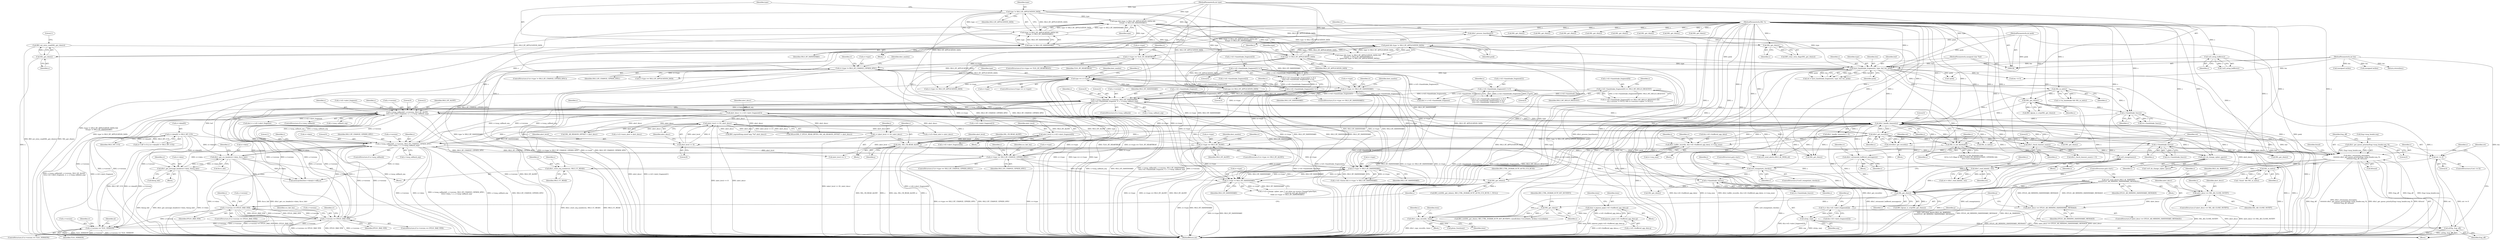 digraph "0_openssl_103b171d8fc282ef435f8de9afbf7782e312961f_3@API" {
"1000714" [label="(Call,BIO_set_retry_read(SSL_get_rbio(s)))"];
"1000715" [label="(Call,SSL_get_rbio(s))"];
"1000712" [label="(Call,SSL_get_rbio(s))"];
"1000699" [label="(Call,dtls1_process_heartbeat(s))"];
"1000355" [label="(Call,dtls1_handle_timeout(s))"];
"1001112" [label="(Call,cb(s, SSL_CB_READ_ALERT, j))"];
"1000374" [label="(Call,dtls1_get_record(s))"];
"1000157" [label="(MethodParameterIn,SSL *s)"];
"1001057" [label="(Call,s->msg_callback(0, s->version, SSL3_RT_ALERT, \n\t\t\t\ts->d1->alert_fragment, 2, s, s->msg_callback_arg))"];
"1001404" [label="(Call,s->version == DTLS1_BAD_VER)"];
"1001358" [label="(Call,s->msg_callback(0, s->version, SSL3_RT_CHANGE_CIPHER_SPEC, \n\t\t\t\trr->data, 1, s, s->msg_callback_arg))"];
"1001313" [label="(Call,s->version == DTLS1_BAD_VER)"];
"1001588" [label="(Call,s->version == TLS1_VERSION)"];
"1000906" [label="(Call,s->msg_callback(0, s->version, SSL3_RT_HANDSHAKE, \n\t\t\t\ts->d1->handshake_fragment, 4, s, s->msg_callback_arg))"];
"1000631" [label="(Call,rr->type == SSL3_RT_HANDSHAKE)"];
"1000463" [label="(Call,type == rr->type)"];
"1000216" [label="(Call,have_handshake_fragment(s, type, buf, len, peek))"];
"1000185" [label="(Call,ssl3_setup_buffers(s))"];
"1000192" [label="(Call,type && (type != SSL3_RT_APPLICATION_DATA) && \n\t\t(type != SSL3_RT_HANDSHAKE))"];
"1000198" [label="(Call,type != SSL3_RT_HANDSHAKE)"];
"1000195" [label="(Call,type != SSL3_RT_APPLICATION_DATA)"];
"1000158" [label="(MethodParameterIn,int type)"];
"1000194" [label="(Call,(type != SSL3_RT_APPLICATION_DATA) && \n\t\t(type != SSL3_RT_HANDSHAKE))"];
"1000203" [label="(Call,type != SSL3_RT_APPLICATION_DATA)"];
"1000159" [label="(MethodParameterIn,unsigned char *buf)"];
"1000160" [label="(MethodParameterIn,int len)"];
"1000201" [label="(Call,peek && (type != SSL3_RT_APPLICATION_DATA))"];
"1000161" [label="(MethodParameterIn,int peek)"];
"1000662" [label="(Call,rr->type == SSL3_RT_ALERT)"];
"1001295" [label="(Call,rr->type == SSL3_RT_CHANGE_CIPHER_SPEC)"];
"1000722" [label="(Call,rr->type != SSL3_RT_CHANGE_CIPHER_SPEC)"];
"1000693" [label="(Call,rr->type == TLS1_RT_HEARTBEAT)"];
"1000401" [label="(Call,rr->type != SSL3_RT_HANDSHAKE)"];
"1000420" [label="(Call,rr->type != SSL3_RT_HANDSHAKE)"];
"1000866" [label="(Call,s->d1->handshake_fragment[1] != 0)"];
"1000885" [label="(Call,s->d1->handshake_fragment[3] != 0)"];
"1000834" [label="(Call,s->d1->handshake_fragment[0] == SSL3_MT_HELLO_REQUEST)"];
"1000876" [label="(Call,s->d1->handshake_fragment[2] != 0)"];
"1001334" [label="(Call,rr->data[0] != SSL3_MT_CCS)"];
"1001306" [label="(Call,dtls1_get_ccs_header(rr->data, &ccs_hdr))"];
"1001437" [label="(Call,dtls1_get_message_header(rr->data, &msg_hdr))"];
"1001105" [label="(Call,j = (alert_level << 8) | alert_descr)"];
"1001107" [label="(Call,(alert_level << 8) | alert_descr)"];
"1001108" [label="(Call,alert_level << 8)"];
"1001027" [label="(Call,alert_level = s->d1->alert_fragment[0])"];
"1001037" [label="(Call,alert_descr = s->d1->alert_fragment[1])"];
"1000426" [label="(Call,dtls1_buffer_record(s, &(s->d1->buffered_app_data), rr->seq_num))"];
"1000235" [label="(Call,SSL_get_rbio(s))"];
"1000231" [label="(Call,SSL_in_init(s))"];
"1000924" [label="(Call,SSL_is_init_finished(s))"];
"1001525" [label="(Call,s->handshake_func(s))"];
"1000961" [label="(Call,s->handshake_func(s))"];
"1000956" [label="(Call,ssl3_renegotiate_check(s))"];
"1000953" [label="(Call,ssl3_renegotiate(s))"];
"1000344" [label="(Call,dtls1_copy_record(s, item))"];
"1000333" [label="(Call,SSL_get_rbio(s))"];
"1000321" [label="(Call,SSL_get_rbio(s))"];
"1001194" [label="(Call,dtls1_retransmit_message(s,\n\t\t\t\t\t\t\t\t\t\t dtls1_get_queue_priority(frag->msg_header.seq, 0),\n\t\t\t\t\t\t\t\t\t\t frag_off, &found))"];
"1001196" [label="(Call,dtls1_get_queue_priority(frag->msg_header.seq, 0))"];
"1001191" [label="(Call,n2l3(p, frag_off))"];
"1001188" [label="(Call,n2s(p, seq))"];
"1001178" [label="(Call,*p = &(s->d1->alert_fragment[2]))"];
"1000259" [label="(Call,s->handshake_func(s))"];
"1000383" [label="(Call,dtls1_read_failed(s, ret))"];
"1000377" [label="(Call,ret <= 0)"];
"1000372" [label="(Call,ret=dtls1_get_record(s))"];
"1001475" [label="(Call,dtls1_retransmit_buffered_messages(s))"];
"1001469" [label="(Call,dtls1_check_timeout_num(s))"];
"1001416" [label="(Call,SSL_get_wbio(s))"];
"1001400" [label="(Call,dtls1_reset_seq_numbers(s, SSL3_CC_READ))"];
"1001397" [label="(Call,ssl3_do_change_cipher_spec(s))"];
"1001210" [label="(Call,SSL_in_init(s))"];
"1001213" [label="(Call,ssl3_send_alert(s,SSL3_AL_WARNING,\n\t\t\t\t\t\tDTLS1_AD_MISSING_HANDSHAKE_MESSAGE))"];
"1001171" [label="(Call,alert_descr == DTLS1_AD_MISSING_HANDSHAKE_MESSAGE)"];
"1001129" [label="(Call,alert_descr == SSL_AD_CLOSE_NOTIFY)"];
"1000306" [label="(Call,item = pqueue_pop(s->d1->buffered_app_data.q))"];
"1000308" [label="(Call,pqueue_pop(s->d1->buffered_app_data.q))"];
"1001469" [label="(Call,dtls1_check_timeout_num(s))"];
"1000694" [label="(Call,rr->type)"];
"1000586" [label="(Call,SSL_get_rbio(s))"];
"1000941" [label="(Block,)"];
"1000630" [label="(ControlStructure,if (rr->type == SSL3_RT_HANDSHAKE))"];
"1000333" [label="(Call,SSL_get_rbio(s))"];
"1000527" [label="(Call,!peek)"];
"1001335" [label="(Call,rr->data[0])"];
"1000911" [label="(Identifier,SSL3_RT_HANDSHAKE)"];
"1001396" [label="(Call,!ssl3_do_change_cipher_spec(s))"];
"1001192" [label="(Identifier,p)"];
"1001129" [label="(Call,alert_descr == SSL_AD_CLOSE_NOTIFY)"];
"1000723" [label="(Call,rr->type)"];
"1000231" [label="(Call,SSL_in_init(s))"];
"1000257" [label="(Call,i=s->handshake_func(s))"];
"1001189" [label="(Identifier,p)"];
"1000635" [label="(Identifier,SSL3_RT_HANDSHAKE)"];
"1000912" [label="(Call,s->d1->handshake_fragment)"];
"1001037" [label="(Call,alert_descr = s->d1->alert_fragment[1])"];
"1001195" [label="(Identifier,s)"];
"1000322" [label="(Identifier,s)"];
"1000925" [label="(Identifier,s)"];
"1001107" [label="(Call,(alert_level << 8) | alert_descr)"];
"1000768" [label="(Identifier,dest_maxlen)"];
"1000515" [label="(Call,memcpy(buf,&(rr->data[rr->off]),n))"];
"1001236" [label="(Call,SSLerr(SSL_F_DTLS1_READ_BYTES, SSL_AD_REASON_OFFSET + alert_descr))"];
"1001306" [label="(Call,dtls1_get_ccs_header(rr->data, &ccs_hdr))"];
"1000398" [label="(Identifier,s)"];
"1001027" [label="(Call,alert_level = s->d1->alert_fragment[0])"];
"1000867" [label="(Call,s->d1->handshake_fragment[1])"];
"1001016" [label="(ControlStructure,goto start;)"];
"1000842" [label="(Identifier,SSL3_MT_HELLO_REQUEST)"];
"1000382" [label="(Identifier,ret)"];
"1001296" [label="(Call,rr->type)"];
"1001328" [label="(Call,(rr->off != 0) || (rr->data[0] != SSL3_MT_CCS))"];
"1000428" [label="(Call,&(s->d1->buffered_app_data))"];
"1001589" [label="(Call,s->version)"];
"1001317" [label="(Identifier,DTLS1_BAD_VER)"];
"1000465" [label="(Call,rr->type)"];
"1001130" [label="(Identifier,alert_descr)"];
"1001229" [label="(Call,s->s3->fatal_alert = alert_descr)"];
"1001300" [label="(Block,)"];
"1000512" [label="(Call,(unsigned int)len)"];
"1000918" [label="(Identifier,s)"];
"1001196" [label="(Call,dtls1_get_queue_priority(frag->msg_header.seq, 0))"];
"1001571" [label="(Call,SSL_get_rbio(s))"];
"1001059" [label="(Call,s->version)"];
"1001588" [label="(Call,s->version == TLS1_VERSION)"];
"1001689" [label="(Call,ssl3_send_alert(s,SSL3_AL_FATAL,al))"];
"1000308" [label="(Call,pqueue_pop(s->d1->buffered_app_data.q))"];
"1000373" [label="(Identifier,ret)"];
"1000560" [label="(Call,SSL_get_rbio(s))"];
"1000344" [label="(Call,dtls1_copy_record(s, item))"];
"1001437" [label="(Call,dtls1_get_message_header(rr->data, &msg_hdr))"];
"1000204" [label="(Identifier,type)"];
"1001188" [label="(Call,n2s(p, seq))"];
"1000377" [label="(Call,ret <= 0)"];
"1001404" [label="(Call,s->version == DTLS1_BAD_VER)"];
"1000884" [label="(Literal,0)"];
"1000199" [label="(Identifier,type)"];
"1000218" [label="(Identifier,type)"];
"1000676" [label="(Call,dest = s->d1->alert_fragment)"];
"1001319" [label="(Identifier,ccs_hdr_len)"];
"1000321" [label="(Call,SSL_get_rbio(s))"];
"1001039" [label="(Call,s->d1->alert_fragment[1])"];
"1001007" [label="(Call,SSL_get_rbio(s))"];
"1001028" [label="(Identifier,alert_level)"];
"1000874" [label="(Literal,0)"];
"1000462" [label="(ControlStructure,if (type == rr->type))"];
"1000356" [label="(Identifier,s)"];
"1001053" [label="(ControlStructure,if (s->msg_callback))"];
"1001364" [label="(Call,rr->data)"];
"1001359" [label="(Literal,0)"];
"1001128" [label="(ControlStructure,if (alert_descr == SSL_AD_CLOSE_NOTIFY))"];
"1000383" [label="(Call,dtls1_read_failed(s, ret))"];
"1000196" [label="(Identifier,type)"];
"1000421" [label="(Call,rr->type)"];
"1001466" [label="(Block,)"];
"1001408" [label="(Identifier,DTLS1_BAD_VER)"];
"1001416" [label="(Call,SSL_get_wbio(s))"];
"1000716" [label="(Identifier,s)"];
"1001058" [label="(Literal,0)"];
"1000334" [label="(Identifier,s)"];
"1000923" [label="(Call,SSL_is_init_finished(s) &&\n\t\t\t!(s->s3->flags & SSL3_FLAGS_NO_RENEGOTIATE_CIPHERS) &&\n\t\t\t!s->s3->renegotiate)"];
"1001312" [label="(ControlStructure,if (s->version == DTLS1_BAD_VER))"];
"1001294" [label="(ControlStructure,if (rr->type == SSL3_RT_CHANGE_CIPHER_SPEC))"];
"1001197" [label="(Call,frag->msg_header.seq)"];
"1001203" [label="(Identifier,frag_off)"];
"1001178" [label="(Call,*p = &(s->d1->alert_fragment[2]))"];
"1000889" [label="(Identifier,s)"];
"1000346" [label="(Identifier,item)"];
"1000645" [label="(Call,dest = s->d1->handshake_fragment)"];
"1001310" [label="(Call,&ccs_hdr)"];
"1001435" [label="(Block,)"];
"1000378" [label="(Identifier,ret)"];
"1001068" [label="(Literal,2)"];
"1001479" [label="(Identifier,rr)"];
"1000931" [label="(Identifier,s)"];
"1001049" [label="(Identifier,s)"];
"1000697" [label="(Identifier,TLS1_RT_HEARTBEAT)"];
"1000664" [label="(Identifier,rr)"];
"1000955" [label="(ControlStructure,if (ssl3_renegotiate_check(s)))"];
"1001415" [label="(Call,BIO_ctrl(SSL_get_wbio(s), BIO_CTRL_DGRAM_SCTP_AUTH_CCS_RCVD, 1, NULL))"];
"1001115" [label="(Identifier,j)"];
"1000663" [label="(Call,rr->type)"];
"1000699" [label="(Call,dtls1_process_heartbeat(s))"];
"1001299" [label="(Identifier,SSL3_RT_CHANGE_CIPHER_SPEC)"];
"1000721" [label="(ControlStructure,if (rr->type != SSL3_RT_CHANGE_CIPHER_SPEC))"];
"1000713" [label="(Identifier,s)"];
"1001137" [label="(Identifier,s)"];
"1001363" [label="(Identifier,SSL3_RT_CHANGE_CIPHER_SPEC)"];
"1001191" [label="(Call,n2l3(p, frag_off))"];
"1000381" [label="(Call,ret = dtls1_read_failed(s, ret))"];
"1000235" [label="(Call,SSL_get_rbio(s))"];
"1000345" [label="(Identifier,s)"];
"1001216" [label="(Identifier,DTLS1_AD_MISSING_HANDSHAKE_MESSAGE)"];
"1001038" [label="(Identifier,alert_descr)"];
"1001525" [label="(Call,s->handshake_func(s))"];
"1000589" [label="(Call,SSL_get_rbio(s))"];
"1001207" [label="(Call,! found  && SSL_in_init(s))"];
"1000226" [label="(Call,!s->in_handshake && SSL_in_init(s))"];
"1000186" [label="(Identifier,s)"];
"1000875" [label="(Call,(s->d1->handshake_fragment[2] != 0) ||\n\t\t\t(s->d1->handshake_fragment[3] != 0))"];
"1000354" [label="(Call,dtls1_handle_timeout(s) > 0)"];
"1000703" [label="(Identifier,rr)"];
"1001108" [label="(Call,alert_level << 8)"];
"1000715" [label="(Call,SSL_get_rbio(s))"];
"1000214" [label="(Call,ret = have_handshake_fragment(s, type, buf, len, peek))"];
"1000385" [label="(Identifier,ret)"];
"1000834" [label="(Call,s->d1->handshake_fragment[0] == SSL3_MT_HELLO_REQUEST)"];
"1000962" [label="(Identifier,s)"];
"1000669" [label="(Identifier,dest_maxlen)"];
"1000494" [label="(Return,return(len);)"];
"1001427" [label="(Identifier,s)"];
"1001139" [label="(Call,SSL_get_rbio(s))"];
"1000885" [label="(Call,s->d1->handshake_fragment[3] != 0)"];
"1001403" [label="(ControlStructure,if (s->version == DTLS1_BAD_VER))"];
"1000320" [label="(Call,BIO_dgram_is_sctp(SSL_get_rbio(s)))"];
"1001114" [label="(Identifier,SSL_CB_READ_ALERT)"];
"1001398" [label="(Identifier,s)"];
"1001697" [label="(MethodReturn,int)"];
"1001304" [label="(Identifier,ccs_hdr_len)"];
"1000638" [label="(Identifier,dest_maxlen)"];
"1001213" [label="(Call,ssl3_send_alert(s,SSL3_AL_WARNING,\n\t\t\t\t\t\tDTLS1_AD_MISSING_HANDSHAKE_MESSAGE))"];
"1000191" [label="(Call,(type && (type != SSL3_RT_APPLICATION_DATA) && \n\t\t(type != SSL3_RT_HANDSHAKE)) ||\n\t    (peek && (type != SSL3_RT_APPLICATION_DATA)))"];
"1001193" [label="(Identifier,frag_off)"];
"1000846" [label="(Identifier,s)"];
"1001313" [label="(Call,s->version == DTLS1_BAD_VER)"];
"1000711" [label="(Call,BIO_clear_retry_flags(SSL_get_rbio(s)))"];
"1000886" [label="(Call,s->d1->handshake_fragment[3])"];
"1000498" [label="(Call,(unsigned int)len)"];
"1000724" [label="(Identifier,rr)"];
"1001112" [label="(Call,cb(s, SSL_CB_READ_ALERT, j))"];
"1000349" [label="(Identifier,item)"];
"1000203" [label="(Call,type != SSL3_RT_APPLICATION_DATA)"];
"1000157" [label="(MethodParameterIn,SSL *s)"];
"1000220" [label="(Identifier,len)"];
"1001118" [label="(Identifier,alert_level)"];
"1000185" [label="(Call,ssl3_setup_buffers(s))"];
"1001104" [label="(Block,)"];
"1000236" [label="(Identifier,s)"];
"1000198" [label="(Call,type != SSL3_RT_HANDSHAKE)"];
"1001470" [label="(Identifier,s)"];
"1000192" [label="(Call,type && (type != SSL3_RT_APPLICATION_DATA) && \n\t\t(type != SSL3_RT_HANDSHAKE))"];
"1001062" [label="(Identifier,SSL3_RT_ALERT)"];
"1001315" [label="(Identifier,s)"];
"1001209" [label="(Identifier,found)"];
"1001069" [label="(Identifier,s)"];
"1000954" [label="(Identifier,s)"];
"1001360" [label="(Call,s->version)"];
"1001400" [label="(Call,dtls1_reset_seq_numbers(s, SSL3_CC_READ))"];
"1000219" [label="(Identifier,buf)"];
"1000631" [label="(Call,rr->type == SSL3_RT_HANDSHAKE)"];
"1000160" [label="(MethodParameterIn,int len)"];
"1001204" [label="(Call,&found)"];
"1001592" [label="(Identifier,TLS1_VERSION)"];
"1000402" [label="(Call,rr->type)"];
"1000427" [label="(Identifier,s)"];
"1001476" [label="(Identifier,s)"];
"1000371" [label="(Block,)"];
"1001190" [label="(Identifier,seq)"];
"1001402" [label="(Identifier,SSL3_CC_READ)"];
"1000332" [label="(Call,BIO_ctrl(SSL_get_rbio(s), BIO_CTRL_DGRAM_SCTP_SET_RCVINFO, sizeof(rdata->recordinfo), &rdata->recordinfo))"];
"1000906" [label="(Call,s->msg_callback(0, s->version, SSL3_RT_HANDSHAKE, \n\t\t\t\ts->d1->handshake_fragment, 4, s, s->msg_callback_arg))"];
"1001117" [label="(Call,alert_level == 1)"];
"1000195" [label="(Call,type != SSL3_RT_APPLICATION_DATA)"];
"1001109" [label="(Identifier,alert_level)"];
"1000604" [label="(Call,SSL_get_rbio(s))"];
"1000306" [label="(Call,item = pqueue_pop(s->d1->buffered_app_data.q))"];
"1000491" [label="(Call,len <= 0)"];
"1000957" [label="(Identifier,s)"];
"1000902" [label="(ControlStructure,if (s->msg_callback))"];
"1000661" [label="(ControlStructure,if (rr->type == SSL3_RT_ALERT))"];
"1000731" [label="(Identifier,rr)"];
"1001441" [label="(Call,&msg_hdr)"];
"1001238" [label="(Call,SSL_AD_REASON_OFFSET + alert_descr)"];
"1001369" [label="(Call,s->msg_callback_arg)"];
"1000960" [label="(Identifier,i)"];
"1001215" [label="(Identifier,SSL3_AL_WARNING)"];
"1000662" [label="(Call,rr->type == SSL3_RT_ALERT)"];
"1000471" [label="(Call,SSL_in_init(s))"];
"1000961" [label="(Call,s->handshake_func(s))"];
"1000880" [label="(Identifier,s)"];
"1001274" [label="(ControlStructure,goto start;)"];
"1001368" [label="(Identifier,s)"];
"1001171" [label="(Call,alert_descr == DTLS1_AD_MISSING_HANDSHAKE_MESSAGE)"];
"1000318" [label="(Block,)"];
"1001412" [label="(Identifier,s)"];
"1000205" [label="(Identifier,SSL3_RT_APPLICATION_DATA)"];
"1000351" [label="(Call,pitem_free(item))"];
"1000197" [label="(Identifier,SSL3_RT_APPLICATION_DATA)"];
"1001307" [label="(Call,rr->data)"];
"1001405" [label="(Call,s->version)"];
"1001358" [label="(Call,s->msg_callback(0, s->version, SSL3_RT_CHANGE_CIPHER_SPEC, \n\t\t\t\trr->data, 1, s, s->msg_callback_arg))"];
"1001446" [label="(Identifier,rr)"];
"1001314" [label="(Call,s->version)"];
"1000217" [label="(Identifier,s)"];
"1000232" [label="(Identifier,s)"];
"1000594" [label="(Call,SSL_get_rbio(s))"];
"1000158" [label="(MethodParameterIn,int type)"];
"1000426" [label="(Call,dtls1_buffer_record(s, &(s->d1->buffered_app_data), rr->seq_num))"];
"1000953" [label="(Call,ssl3_renegotiate(s))"];
"1000719" [label="(Literal,1)"];
"1001438" [label="(Call,rr->data)"];
"1000835" [label="(Call,s->d1->handshake_fragment[0])"];
"1000876" [label="(Call,s->d1->handshake_fragment[2] != 0)"];
"1000307" [label="(Identifier,item)"];
"1000692" [label="(ControlStructure,if (rr->type == TLS1_RT_HEARTBEAT))"];
"1001111" [label="(Identifier,alert_descr)"];
"1000379" [label="(Literal,0)"];
"1001418" [label="(Identifier,BIO_CTRL_DGRAM_SCTP_AUTH_CCS_RCVD)"];
"1000420" [label="(Call,rr->type != SSL3_RT_HANDSHAKE)"];
"1001106" [label="(Identifier,j)"];
"1001194" [label="(Call,dtls1_retransmit_message(s,\n\t\t\t\t\t\t\t\t\t\t dtls1_get_queue_priority(frag->msg_header.seq, 0),\n\t\t\t\t\t\t\t\t\t\t frag_off, &found))"];
"1000414" [label="(Call,s->s3->change_cipher_spec /* set when we receive ChangeCipherSpec,\n\t                               * reset by ssl3_get_finished */\n\t\t&& (rr->type != SSL3_RT_HANDSHAKE))"];
"1001121" [label="(Call,s->s3->warn_alert = alert_descr)"];
"1001180" [label="(Call,&(s->d1->alert_fragment[2]))"];
"1001587" [label="(ControlStructure,if (s->version == TLS1_VERSION))"];
"1000384" [label="(Identifier,s)"];
"1000956" [label="(Call,ssl3_renegotiate_check(s))"];
"1001155" [label="(Call,SSL_get_rbio(s))"];
"1000221" [label="(Identifier,peek)"];
"1001325" [label="(Identifier,rr)"];
"1000745" [label="(Call,SSL_get_rbio(s))"];
"1001354" [label="(ControlStructure,if (s->msg_callback))"];
"1000866" [label="(Call,s->d1->handshake_fragment[1] != 0)"];
"1000161" [label="(MethodParameterIn,int peek)"];
"1001025" [label="(Block,)"];
"1001173" [label="(Identifier,DTLS1_AD_MISSING_HANDSHAKE_MESSAGE)"];
"1000712" [label="(Call,SSL_get_rbio(s))"];
"1000395" [label="(Call,s->d1->listen && rr->type != SSL3_RT_HANDSHAKE)"];
"1001174" [label="(Block,)"];
"1001417" [label="(Identifier,s)"];
"1000632" [label="(Call,rr->type)"];
"1000375" [label="(Identifier,s)"];
"1001029" [label="(Call,s->d1->alert_fragment[0])"];
"1001367" [label="(Literal,1)"];
"1000234" [label="(Call,BIO_dgram_is_sctp(SSL_get_rbio(s)))"];
"1001070" [label="(Call,s->msg_callback_arg)"];
"1001212" [label="(Block,)"];
"1000202" [label="(Identifier,peek)"];
"1000216" [label="(Call,have_handshake_fragment(s, type, buf, len, peek))"];
"1001523" [label="(Call,i=s->handshake_func(s))"];
"1001179" [label="(Identifier,p)"];
"1000729" [label="(Call,rr->type == SSL3_RT_APPLICATION_DATA)"];
"1000201" [label="(Call,peek && (type != SSL3_RT_APPLICATION_DATA))"];
"1001241" [label="(Call,BIO_snprintf(tmp,sizeof tmp,\"%d\",alert_descr))"];
"1000907" [label="(Literal,0)"];
"1001340" [label="(Identifier,SSL3_MT_CCS)"];
"1000700" [label="(Identifier,s)"];
"1000893" [label="(Literal,0)"];
"1001105" [label="(Call,j = (alert_level << 8) | alert_descr)"];
"1001136" [label="(Call,SSL_get_rbio(s))"];
"1001057" [label="(Call,s->msg_callback(0, s->version, SSL3_RT_ALERT, \n\t\t\t\ts->d1->alert_fragment, 2, s, s->msg_callback_arg))"];
"1001376" [label="(Identifier,s)"];
"1000357" [label="(Literal,0)"];
"1000193" [label="(Identifier,type)"];
"1001471" [label="(Literal,0)"];
"1000877" [label="(Call,s->d1->handshake_fragment[2])"];
"1000317" [label="(Identifier,item)"];
"1000374" [label="(Call,dtls1_get_record(s))"];
"1001295" [label="(Call,rr->type == SSL3_RT_CHANGE_CIPHER_SPEC)"];
"1001210" [label="(Call,SSL_in_init(s))"];
"1000401" [label="(Call,rr->type != SSL3_RT_HANDSHAKE)"];
"1001401" [label="(Identifier,s)"];
"1001131" [label="(Identifier,SSL_AD_CLOSE_NOTIFY)"];
"1000376" [label="(ControlStructure,if (ret <= 0))"];
"1000184" [label="(Call,!ssl3_setup_buffers(s))"];
"1000472" [label="(Identifier,s)"];
"1000259" [label="(Call,s->handshake_func(s))"];
"1001526" [label="(Identifier,s)"];
"1000714" [label="(Call,BIO_set_retry_read(SSL_get_rbio(s)))"];
"1000726" [label="(Identifier,SSL3_RT_CHANGE_CIPHER_SPEC)"];
"1000194" [label="(Call,(type != SSL3_RT_APPLICATION_DATA) && \n\t\t(type != SSL3_RT_HANDSHAKE))"];
"1000439" [label="(Identifier,rr)"];
"1000464" [label="(Identifier,type)"];
"1000335" [label="(Identifier,BIO_CTRL_DGRAM_SCTP_SET_RCVINFO)"];
"1001214" [label="(Identifier,s)"];
"1000865" [label="(Call,(s->d1->handshake_fragment[1] != 0) ||\n\t\t\t(s->d1->handshake_fragment[2] != 0) ||\n\t\t\t(s->d1->handshake_fragment[3] != 0))"];
"1000698" [label="(Block,)"];
"1000463" [label="(Call,type == rr->type)"];
"1001211" [label="(Identifier,s)"];
"1000159" [label="(MethodParameterIn,unsigned char *buf)"];
"1001063" [label="(Call,s->d1->alert_fragment)"];
"1001170" [label="(ControlStructure,if (alert_descr == DTLS1_AD_MISSING_HANDSHAKE_MESSAGE))"];
"1000434" [label="(Call,rr->seq_num)"];
"1001113" [label="(Identifier,s)"];
"1000260" [label="(Identifier,s)"];
"1001158" [label="(Call,SSL_get_rbio(s))"];
"1001334" [label="(Call,rr->data[0] != SSL3_MT_CCS)"];
"1001397" [label="(Call,ssl3_do_change_cipher_spec(s))"];
"1000355" [label="(Call,dtls1_handle_timeout(s))"];
"1000474" [label="(Call,type == SSL3_RT_APPLICATION_DATA)"];
"1001110" [label="(Literal,8)"];
"1000372" [label="(Call,ret=dtls1_get_record(s))"];
"1001076" [label="(Identifier,s)"];
"1000425" [label="(Block,)"];
"1000833" [label="(Call,(s->d1->handshake_fragment[0] == SSL3_MT_HELLO_REQUEST) &&\n\t\t(s->session != NULL) && (s->session->cipher != NULL))"];
"1000424" [label="(Identifier,SSL3_RT_HANDSHAKE)"];
"1001172" [label="(Identifier,alert_descr)"];
"1000924" [label="(Call,SSL_is_init_finished(s))"];
"1000200" [label="(Identifier,SSL3_RT_HANDSHAKE)"];
"1000693" [label="(Call,rr->type == TLS1_RT_HEARTBEAT)"];
"1000959" [label="(Call,i=s->handshake_func(s))"];
"1001468" [label="(Call,dtls1_check_timeout_num(s) < 0)"];
"1000563" [label="(Call,rr->type == SSL3_RT_APPLICATION_DATA)"];
"1000919" [label="(Call,s->msg_callback_arg)"];
"1000695" [label="(Identifier,rr)"];
"1001596" [label="(Identifier,rr)"];
"1001202" [label="(Literal,0)"];
"1001406" [label="(Identifier,s)"];
"1000917" [label="(Literal,4)"];
"1000620" [label="(Identifier,dest_maxlen)"];
"1000722" [label="(Call,rr->type != SSL3_RT_CHANGE_CIPHER_SPEC)"];
"1000908" [label="(Call,s->version)"];
"1000304" [label="(Block,)"];
"1001601" [label="(Identifier,al)"];
"1000405" [label="(Identifier,SSL3_RT_HANDSHAKE)"];
"1000666" [label="(Identifier,SSL3_RT_ALERT)"];
"1001475" [label="(Call,dtls1_retransmit_buffered_messages(s))"];
"1000309" [label="(Call,s->d1->buffered_app_data.q)"];
"1000714" -> "1000698"  [label="AST: "];
"1000714" -> "1000715"  [label="CFG: "];
"1000715" -> "1000714"  [label="AST: "];
"1000719" -> "1000714"  [label="CFG: "];
"1000714" -> "1001697"  [label="DDG: BIO_set_retry_read(SSL_get_rbio(s))"];
"1000714" -> "1001697"  [label="DDG: SSL_get_rbio(s)"];
"1000715" -> "1000714"  [label="DDG: s"];
"1000715" -> "1000716"  [label="CFG: "];
"1000716" -> "1000715"  [label="AST: "];
"1000715" -> "1001697"  [label="DDG: s"];
"1000712" -> "1000715"  [label="DDG: s"];
"1000157" -> "1000715"  [label="DDG: s"];
"1000712" -> "1000711"  [label="AST: "];
"1000712" -> "1000713"  [label="CFG: "];
"1000713" -> "1000712"  [label="AST: "];
"1000711" -> "1000712"  [label="CFG: "];
"1000712" -> "1000711"  [label="DDG: s"];
"1000699" -> "1000712"  [label="DDG: s"];
"1000157" -> "1000712"  [label="DDG: s"];
"1000699" -> "1000698"  [label="AST: "];
"1000699" -> "1000700"  [label="CFG: "];
"1000700" -> "1000699"  [label="AST: "];
"1000703" -> "1000699"  [label="CFG: "];
"1000699" -> "1001697"  [label="DDG: dtls1_process_heartbeat(s)"];
"1000355" -> "1000699"  [label="DDG: s"];
"1000374" -> "1000699"  [label="DDG: s"];
"1000157" -> "1000699"  [label="DDG: s"];
"1000355" -> "1000354"  [label="AST: "];
"1000355" -> "1000356"  [label="CFG: "];
"1000356" -> "1000355"  [label="AST: "];
"1000357" -> "1000355"  [label="CFG: "];
"1000355" -> "1001697"  [label="DDG: s"];
"1000355" -> "1000321"  [label="DDG: s"];
"1000355" -> "1000354"  [label="DDG: s"];
"1001112" -> "1000355"  [label="DDG: s"];
"1000374" -> "1000355"  [label="DDG: s"];
"1000426" -> "1000355"  [label="DDG: s"];
"1000235" -> "1000355"  [label="DDG: s"];
"1000924" -> "1000355"  [label="DDG: s"];
"1000216" -> "1000355"  [label="DDG: s"];
"1001525" -> "1000355"  [label="DDG: s"];
"1000961" -> "1000355"  [label="DDG: s"];
"1000231" -> "1000355"  [label="DDG: s"];
"1000344" -> "1000355"  [label="DDG: s"];
"1001358" -> "1000355"  [label="DDG: s"];
"1001194" -> "1000355"  [label="DDG: s"];
"1000259" -> "1000355"  [label="DDG: s"];
"1000383" -> "1000355"  [label="DDG: s"];
"1001475" -> "1000355"  [label="DDG: s"];
"1001416" -> "1000355"  [label="DDG: s"];
"1001210" -> "1000355"  [label="DDG: s"];
"1000956" -> "1000355"  [label="DDG: s"];
"1001057" -> "1000355"  [label="DDG: s"];
"1001213" -> "1000355"  [label="DDG: s"];
"1000157" -> "1000355"  [label="DDG: s"];
"1000355" -> "1000374"  [label="DDG: s"];
"1000355" -> "1000426"  [label="DDG: s"];
"1000355" -> "1000471"  [label="DDG: s"];
"1000355" -> "1000745"  [label="DDG: s"];
"1000355" -> "1000906"  [label="DDG: s"];
"1000355" -> "1000924"  [label="DDG: s"];
"1000355" -> "1001057"  [label="DDG: s"];
"1000355" -> "1001112"  [label="DDG: s"];
"1000355" -> "1001136"  [label="DDG: s"];
"1000355" -> "1001194"  [label="DDG: s"];
"1000355" -> "1001358"  [label="DDG: s"];
"1000355" -> "1001397"  [label="DDG: s"];
"1000355" -> "1001469"  [label="DDG: s"];
"1000355" -> "1001525"  [label="DDG: s"];
"1000355" -> "1001689"  [label="DDG: s"];
"1001112" -> "1001104"  [label="AST: "];
"1001112" -> "1001115"  [label="CFG: "];
"1001113" -> "1001112"  [label="AST: "];
"1001114" -> "1001112"  [label="AST: "];
"1001115" -> "1001112"  [label="AST: "];
"1001118" -> "1001112"  [label="CFG: "];
"1001112" -> "1001697"  [label="DDG: s"];
"1001112" -> "1001697"  [label="DDG: SSL_CB_READ_ALERT"];
"1001112" -> "1001697"  [label="DDG: j"];
"1001112" -> "1001697"  [label="DDG: cb(s, SSL_CB_READ_ALERT, j)"];
"1001112" -> "1000321"  [label="DDG: s"];
"1000374" -> "1001112"  [label="DDG: s"];
"1001057" -> "1001112"  [label="DDG: s"];
"1000157" -> "1001112"  [label="DDG: s"];
"1001105" -> "1001112"  [label="DDG: j"];
"1001112" -> "1001136"  [label="DDG: s"];
"1001112" -> "1001194"  [label="DDG: s"];
"1001112" -> "1001689"  [label="DDG: s"];
"1000374" -> "1000372"  [label="AST: "];
"1000374" -> "1000375"  [label="CFG: "];
"1000375" -> "1000374"  [label="AST: "];
"1000372" -> "1000374"  [label="CFG: "];
"1000374" -> "1001697"  [label="DDG: s"];
"1000374" -> "1000321"  [label="DDG: s"];
"1000374" -> "1000372"  [label="DDG: s"];
"1000157" -> "1000374"  [label="DDG: s"];
"1000374" -> "1000383"  [label="DDG: s"];
"1000374" -> "1000426"  [label="DDG: s"];
"1000374" -> "1000471"  [label="DDG: s"];
"1000374" -> "1000745"  [label="DDG: s"];
"1000374" -> "1000906"  [label="DDG: s"];
"1000374" -> "1000924"  [label="DDG: s"];
"1000374" -> "1001057"  [label="DDG: s"];
"1000374" -> "1001136"  [label="DDG: s"];
"1000374" -> "1001194"  [label="DDG: s"];
"1000374" -> "1001358"  [label="DDG: s"];
"1000374" -> "1001397"  [label="DDG: s"];
"1000374" -> "1001469"  [label="DDG: s"];
"1000374" -> "1001525"  [label="DDG: s"];
"1000374" -> "1001689"  [label="DDG: s"];
"1000157" -> "1000156"  [label="AST: "];
"1000157" -> "1001697"  [label="DDG: s"];
"1000157" -> "1000185"  [label="DDG: s"];
"1000157" -> "1000216"  [label="DDG: s"];
"1000157" -> "1000231"  [label="DDG: s"];
"1000157" -> "1000235"  [label="DDG: s"];
"1000157" -> "1000259"  [label="DDG: s"];
"1000157" -> "1000321"  [label="DDG: s"];
"1000157" -> "1000333"  [label="DDG: s"];
"1000157" -> "1000344"  [label="DDG: s"];
"1000157" -> "1000383"  [label="DDG: s"];
"1000157" -> "1000426"  [label="DDG: s"];
"1000157" -> "1000471"  [label="DDG: s"];
"1000157" -> "1000560"  [label="DDG: s"];
"1000157" -> "1000586"  [label="DDG: s"];
"1000157" -> "1000589"  [label="DDG: s"];
"1000157" -> "1000594"  [label="DDG: s"];
"1000157" -> "1000604"  [label="DDG: s"];
"1000157" -> "1000745"  [label="DDG: s"];
"1000157" -> "1000906"  [label="DDG: s"];
"1000157" -> "1000924"  [label="DDG: s"];
"1000157" -> "1000953"  [label="DDG: s"];
"1000157" -> "1000956"  [label="DDG: s"];
"1000157" -> "1000961"  [label="DDG: s"];
"1000157" -> "1001007"  [label="DDG: s"];
"1000157" -> "1001057"  [label="DDG: s"];
"1000157" -> "1001136"  [label="DDG: s"];
"1000157" -> "1001139"  [label="DDG: s"];
"1000157" -> "1001155"  [label="DDG: s"];
"1000157" -> "1001158"  [label="DDG: s"];
"1000157" -> "1001194"  [label="DDG: s"];
"1000157" -> "1001210"  [label="DDG: s"];
"1000157" -> "1001213"  [label="DDG: s"];
"1000157" -> "1001358"  [label="DDG: s"];
"1000157" -> "1001397"  [label="DDG: s"];
"1000157" -> "1001400"  [label="DDG: s"];
"1000157" -> "1001416"  [label="DDG: s"];
"1000157" -> "1001469"  [label="DDG: s"];
"1000157" -> "1001475"  [label="DDG: s"];
"1000157" -> "1001525"  [label="DDG: s"];
"1000157" -> "1001571"  [label="DDG: s"];
"1000157" -> "1001689"  [label="DDG: s"];
"1001057" -> "1001053"  [label="AST: "];
"1001057" -> "1001070"  [label="CFG: "];
"1001058" -> "1001057"  [label="AST: "];
"1001059" -> "1001057"  [label="AST: "];
"1001062" -> "1001057"  [label="AST: "];
"1001063" -> "1001057"  [label="AST: "];
"1001068" -> "1001057"  [label="AST: "];
"1001069" -> "1001057"  [label="AST: "];
"1001070" -> "1001057"  [label="AST: "];
"1001076" -> "1001057"  [label="CFG: "];
"1001057" -> "1001697"  [label="DDG: SSL3_RT_ALERT"];
"1001057" -> "1001697"  [label="DDG: s->msg_callback(0, s->version, SSL3_RT_ALERT, \n\t\t\t\ts->d1->alert_fragment, 2, s, s->msg_callback_arg)"];
"1001057" -> "1001697"  [label="DDG: s->d1->alert_fragment"];
"1001057" -> "1001697"  [label="DDG: s"];
"1001057" -> "1001697"  [label="DDG: s->msg_callback_arg"];
"1001057" -> "1001697"  [label="DDG: s->version"];
"1001057" -> "1000321"  [label="DDG: s"];
"1001057" -> "1000662"  [label="DDG: SSL3_RT_ALERT"];
"1001057" -> "1000676"  [label="DDG: s->d1->alert_fragment"];
"1001057" -> "1000906"  [label="DDG: s->version"];
"1001057" -> "1000906"  [label="DDG: s->msg_callback_arg"];
"1001404" -> "1001057"  [label="DDG: s->version"];
"1001588" -> "1001057"  [label="DDG: s->version"];
"1000906" -> "1001057"  [label="DDG: s->version"];
"1000906" -> "1001057"  [label="DDG: s->msg_callback_arg"];
"1001358" -> "1001057"  [label="DDG: s->version"];
"1001358" -> "1001057"  [label="DDG: s->msg_callback_arg"];
"1001313" -> "1001057"  [label="DDG: s->version"];
"1000662" -> "1001057"  [label="DDG: SSL3_RT_ALERT"];
"1001057" -> "1001136"  [label="DDG: s"];
"1001057" -> "1001178"  [label="DDG: s->d1->alert_fragment"];
"1001057" -> "1001194"  [label="DDG: s"];
"1001057" -> "1001313"  [label="DDG: s->version"];
"1001057" -> "1001358"  [label="DDG: s->msg_callback_arg"];
"1001057" -> "1001588"  [label="DDG: s->version"];
"1001057" -> "1001689"  [label="DDG: s"];
"1001404" -> "1001403"  [label="AST: "];
"1001404" -> "1001408"  [label="CFG: "];
"1001405" -> "1001404"  [label="AST: "];
"1001408" -> "1001404"  [label="AST: "];
"1001412" -> "1001404"  [label="CFG: "];
"1001417" -> "1001404"  [label="CFG: "];
"1001404" -> "1001697"  [label="DDG: s->version"];
"1001404" -> "1001697"  [label="DDG: s->version == DTLS1_BAD_VER"];
"1001404" -> "1001697"  [label="DDG: DTLS1_BAD_VER"];
"1001404" -> "1000906"  [label="DDG: s->version"];
"1001404" -> "1001313"  [label="DDG: s->version"];
"1001404" -> "1001313"  [label="DDG: DTLS1_BAD_VER"];
"1001358" -> "1001404"  [label="DDG: s->version"];
"1001313" -> "1001404"  [label="DDG: s->version"];
"1001313" -> "1001404"  [label="DDG: DTLS1_BAD_VER"];
"1001404" -> "1001588"  [label="DDG: s->version"];
"1001358" -> "1001354"  [label="AST: "];
"1001358" -> "1001369"  [label="CFG: "];
"1001359" -> "1001358"  [label="AST: "];
"1001360" -> "1001358"  [label="AST: "];
"1001363" -> "1001358"  [label="AST: "];
"1001364" -> "1001358"  [label="AST: "];
"1001367" -> "1001358"  [label="AST: "];
"1001368" -> "1001358"  [label="AST: "];
"1001369" -> "1001358"  [label="AST: "];
"1001376" -> "1001358"  [label="CFG: "];
"1001358" -> "1001697"  [label="DDG: SSL3_RT_CHANGE_CIPHER_SPEC"];
"1001358" -> "1001697"  [label="DDG: s->version"];
"1001358" -> "1001697"  [label="DDG: rr->data"];
"1001358" -> "1001697"  [label="DDG: s->msg_callback(0, s->version, SSL3_RT_CHANGE_CIPHER_SPEC, \n\t\t\t\trr->data, 1, s, s->msg_callback_arg)"];
"1001358" -> "1001697"  [label="DDG: s->msg_callback_arg"];
"1001358" -> "1000321"  [label="DDG: s"];
"1001358" -> "1000515"  [label="DDG: rr->data"];
"1001358" -> "1000722"  [label="DDG: SSL3_RT_CHANGE_CIPHER_SPEC"];
"1001358" -> "1000906"  [label="DDG: s->version"];
"1001358" -> "1000906"  [label="DDG: s->msg_callback_arg"];
"1001358" -> "1001295"  [label="DDG: SSL3_RT_CHANGE_CIPHER_SPEC"];
"1001358" -> "1001306"  [label="DDG: rr->data"];
"1001358" -> "1001313"  [label="DDG: s->version"];
"1001313" -> "1001358"  [label="DDG: s->version"];
"1001295" -> "1001358"  [label="DDG: SSL3_RT_CHANGE_CIPHER_SPEC"];
"1001334" -> "1001358"  [label="DDG: rr->data[0]"];
"1001306" -> "1001358"  [label="DDG: rr->data"];
"1000906" -> "1001358"  [label="DDG: s->msg_callback_arg"];
"1001358" -> "1001397"  [label="DDG: s"];
"1001358" -> "1001437"  [label="DDG: rr->data"];
"1001358" -> "1001588"  [label="DDG: s->version"];
"1001313" -> "1001312"  [label="AST: "];
"1001313" -> "1001317"  [label="CFG: "];
"1001314" -> "1001313"  [label="AST: "];
"1001317" -> "1001313"  [label="AST: "];
"1001319" -> "1001313"  [label="CFG: "];
"1001325" -> "1001313"  [label="CFG: "];
"1001313" -> "1001697"  [label="DDG: s->version == DTLS1_BAD_VER"];
"1001313" -> "1001697"  [label="DDG: DTLS1_BAD_VER"];
"1001313" -> "1001697"  [label="DDG: s->version"];
"1001313" -> "1000906"  [label="DDG: s->version"];
"1001588" -> "1001313"  [label="DDG: s->version"];
"1000906" -> "1001313"  [label="DDG: s->version"];
"1001313" -> "1001588"  [label="DDG: s->version"];
"1001588" -> "1001587"  [label="AST: "];
"1001588" -> "1001592"  [label="CFG: "];
"1001589" -> "1001588"  [label="AST: "];
"1001592" -> "1001588"  [label="AST: "];
"1001596" -> "1001588"  [label="CFG: "];
"1001601" -> "1001588"  [label="CFG: "];
"1001588" -> "1001697"  [label="DDG: s->version"];
"1001588" -> "1001697"  [label="DDG: s->version == TLS1_VERSION"];
"1001588" -> "1001697"  [label="DDG: TLS1_VERSION"];
"1001588" -> "1000906"  [label="DDG: s->version"];
"1000906" -> "1001588"  [label="DDG: s->version"];
"1000906" -> "1000902"  [label="AST: "];
"1000906" -> "1000919"  [label="CFG: "];
"1000907" -> "1000906"  [label="AST: "];
"1000908" -> "1000906"  [label="AST: "];
"1000911" -> "1000906"  [label="AST: "];
"1000912" -> "1000906"  [label="AST: "];
"1000917" -> "1000906"  [label="AST: "];
"1000918" -> "1000906"  [label="AST: "];
"1000919" -> "1000906"  [label="AST: "];
"1000925" -> "1000906"  [label="CFG: "];
"1000906" -> "1001697"  [label="DDG: s->msg_callback_arg"];
"1000906" -> "1001697"  [label="DDG: SSL3_RT_HANDSHAKE"];
"1000906" -> "1001697"  [label="DDG: s->msg_callback(0, s->version, SSL3_RT_HANDSHAKE, \n\t\t\t\ts->d1->handshake_fragment, 4, s, s->msg_callback_arg)"];
"1000906" -> "1001697"  [label="DDG: s->version"];
"1000906" -> "1001697"  [label="DDG: s->d1->handshake_fragment"];
"1000906" -> "1000401"  [label="DDG: SSL3_RT_HANDSHAKE"];
"1000906" -> "1000420"  [label="DDG: SSL3_RT_HANDSHAKE"];
"1000906" -> "1000631"  [label="DDG: SSL3_RT_HANDSHAKE"];
"1000631" -> "1000906"  [label="DDG: SSL3_RT_HANDSHAKE"];
"1000866" -> "1000906"  [label="DDG: s->d1->handshake_fragment[1]"];
"1000885" -> "1000906"  [label="DDG: s->d1->handshake_fragment[3]"];
"1000834" -> "1000906"  [label="DDG: s->d1->handshake_fragment[0]"];
"1000876" -> "1000906"  [label="DDG: s->d1->handshake_fragment[2]"];
"1000906" -> "1000924"  [label="DDG: s"];
"1000631" -> "1000630"  [label="AST: "];
"1000631" -> "1000635"  [label="CFG: "];
"1000632" -> "1000631"  [label="AST: "];
"1000635" -> "1000631"  [label="AST: "];
"1000638" -> "1000631"  [label="CFG: "];
"1000664" -> "1000631"  [label="CFG: "];
"1000631" -> "1001697"  [label="DDG: rr->type"];
"1000631" -> "1001697"  [label="DDG: rr->type == SSL3_RT_HANDSHAKE"];
"1000631" -> "1001697"  [label="DDG: SSL3_RT_HANDSHAKE"];
"1000631" -> "1000401"  [label="DDG: rr->type"];
"1000631" -> "1000401"  [label="DDG: SSL3_RT_HANDSHAKE"];
"1000631" -> "1000420"  [label="DDG: rr->type"];
"1000631" -> "1000420"  [label="DDG: SSL3_RT_HANDSHAKE"];
"1000631" -> "1000463"  [label="DDG: rr->type"];
"1000463" -> "1000631"  [label="DDG: rr->type"];
"1000401" -> "1000631"  [label="DDG: SSL3_RT_HANDSHAKE"];
"1000198" -> "1000631"  [label="DDG: SSL3_RT_HANDSHAKE"];
"1000420" -> "1000631"  [label="DDG: SSL3_RT_HANDSHAKE"];
"1000631" -> "1000662"  [label="DDG: rr->type"];
"1000631" -> "1001295"  [label="DDG: rr->type"];
"1000463" -> "1000462"  [label="AST: "];
"1000463" -> "1000465"  [label="CFG: "];
"1000464" -> "1000463"  [label="AST: "];
"1000465" -> "1000463"  [label="AST: "];
"1000472" -> "1000463"  [label="CFG: "];
"1000620" -> "1000463"  [label="CFG: "];
"1000463" -> "1001697"  [label="DDG: rr->type"];
"1000463" -> "1001697"  [label="DDG: type == rr->type"];
"1000463" -> "1001697"  [label="DDG: type"];
"1000216" -> "1000463"  [label="DDG: type"];
"1000158" -> "1000463"  [label="DDG: type"];
"1000662" -> "1000463"  [label="DDG: rr->type"];
"1001295" -> "1000463"  [label="DDG: rr->type"];
"1000401" -> "1000463"  [label="DDG: rr->type"];
"1000420" -> "1000463"  [label="DDG: rr->type"];
"1000722" -> "1000463"  [label="DDG: rr->type"];
"1000463" -> "1000474"  [label="DDG: type"];
"1000463" -> "1000563"  [label="DDG: rr->type"];
"1000216" -> "1000214"  [label="AST: "];
"1000216" -> "1000221"  [label="CFG: "];
"1000217" -> "1000216"  [label="AST: "];
"1000218" -> "1000216"  [label="AST: "];
"1000219" -> "1000216"  [label="AST: "];
"1000220" -> "1000216"  [label="AST: "];
"1000221" -> "1000216"  [label="AST: "];
"1000214" -> "1000216"  [label="CFG: "];
"1000216" -> "1001697"  [label="DDG: peek"];
"1000216" -> "1001697"  [label="DDG: buf"];
"1000216" -> "1001697"  [label="DDG: s"];
"1000216" -> "1001697"  [label="DDG: type"];
"1000216" -> "1001697"  [label="DDG: len"];
"1000216" -> "1000214"  [label="DDG: type"];
"1000216" -> "1000214"  [label="DDG: s"];
"1000216" -> "1000214"  [label="DDG: buf"];
"1000216" -> "1000214"  [label="DDG: peek"];
"1000216" -> "1000214"  [label="DDG: len"];
"1000185" -> "1000216"  [label="DDG: s"];
"1000192" -> "1000216"  [label="DDG: type"];
"1000203" -> "1000216"  [label="DDG: type"];
"1000158" -> "1000216"  [label="DDG: type"];
"1000159" -> "1000216"  [label="DDG: buf"];
"1000160" -> "1000216"  [label="DDG: len"];
"1000201" -> "1000216"  [label="DDG: peek"];
"1000161" -> "1000216"  [label="DDG: peek"];
"1000216" -> "1000231"  [label="DDG: s"];
"1000216" -> "1000235"  [label="DDG: s"];
"1000216" -> "1000259"  [label="DDG: s"];
"1000216" -> "1000321"  [label="DDG: s"];
"1000216" -> "1000491"  [label="DDG: len"];
"1000216" -> "1000515"  [label="DDG: buf"];
"1000216" -> "1000527"  [label="DDG: peek"];
"1000185" -> "1000184"  [label="AST: "];
"1000185" -> "1000186"  [label="CFG: "];
"1000186" -> "1000185"  [label="AST: "];
"1000184" -> "1000185"  [label="CFG: "];
"1000185" -> "1001697"  [label="DDG: s"];
"1000185" -> "1000184"  [label="DDG: s"];
"1000192" -> "1000191"  [label="AST: "];
"1000192" -> "1000193"  [label="CFG: "];
"1000192" -> "1000194"  [label="CFG: "];
"1000193" -> "1000192"  [label="AST: "];
"1000194" -> "1000192"  [label="AST: "];
"1000202" -> "1000192"  [label="CFG: "];
"1000191" -> "1000192"  [label="CFG: "];
"1000192" -> "1001697"  [label="DDG: (type != SSL3_RT_APPLICATION_DATA) && \n\t\t(type != SSL3_RT_HANDSHAKE)"];
"1000192" -> "1001697"  [label="DDG: type"];
"1000192" -> "1000191"  [label="DDG: type"];
"1000192" -> "1000191"  [label="DDG: (type != SSL3_RT_APPLICATION_DATA) && \n\t\t(type != SSL3_RT_HANDSHAKE)"];
"1000198" -> "1000192"  [label="DDG: type"];
"1000195" -> "1000192"  [label="DDG: type"];
"1000158" -> "1000192"  [label="DDG: type"];
"1000194" -> "1000192"  [label="DDG: type != SSL3_RT_APPLICATION_DATA"];
"1000194" -> "1000192"  [label="DDG: type != SSL3_RT_HANDSHAKE"];
"1000192" -> "1000203"  [label="DDG: type"];
"1000198" -> "1000194"  [label="AST: "];
"1000198" -> "1000200"  [label="CFG: "];
"1000199" -> "1000198"  [label="AST: "];
"1000200" -> "1000198"  [label="AST: "];
"1000194" -> "1000198"  [label="CFG: "];
"1000198" -> "1001697"  [label="DDG: SSL3_RT_HANDSHAKE"];
"1000198" -> "1000194"  [label="DDG: type"];
"1000198" -> "1000194"  [label="DDG: SSL3_RT_HANDSHAKE"];
"1000195" -> "1000198"  [label="DDG: type"];
"1000158" -> "1000198"  [label="DDG: type"];
"1000198" -> "1000401"  [label="DDG: SSL3_RT_HANDSHAKE"];
"1000198" -> "1000420"  [label="DDG: SSL3_RT_HANDSHAKE"];
"1000195" -> "1000194"  [label="AST: "];
"1000195" -> "1000197"  [label="CFG: "];
"1000196" -> "1000195"  [label="AST: "];
"1000197" -> "1000195"  [label="AST: "];
"1000199" -> "1000195"  [label="CFG: "];
"1000194" -> "1000195"  [label="CFG: "];
"1000195" -> "1001697"  [label="DDG: SSL3_RT_APPLICATION_DATA"];
"1000195" -> "1000194"  [label="DDG: type"];
"1000195" -> "1000194"  [label="DDG: SSL3_RT_APPLICATION_DATA"];
"1000158" -> "1000195"  [label="DDG: type"];
"1000195" -> "1000203"  [label="DDG: SSL3_RT_APPLICATION_DATA"];
"1000195" -> "1000474"  [label="DDG: SSL3_RT_APPLICATION_DATA"];
"1000195" -> "1000563"  [label="DDG: SSL3_RT_APPLICATION_DATA"];
"1000195" -> "1000729"  [label="DDG: SSL3_RT_APPLICATION_DATA"];
"1000158" -> "1000156"  [label="AST: "];
"1000158" -> "1001697"  [label="DDG: type"];
"1000158" -> "1000203"  [label="DDG: type"];
"1000158" -> "1000474"  [label="DDG: type"];
"1000194" -> "1001697"  [label="DDG: type != SSL3_RT_APPLICATION_DATA"];
"1000194" -> "1001697"  [label="DDG: type != SSL3_RT_HANDSHAKE"];
"1000194" -> "1000201"  [label="DDG: type != SSL3_RT_APPLICATION_DATA"];
"1000203" -> "1000201"  [label="AST: "];
"1000203" -> "1000205"  [label="CFG: "];
"1000204" -> "1000203"  [label="AST: "];
"1000205" -> "1000203"  [label="AST: "];
"1000201" -> "1000203"  [label="CFG: "];
"1000203" -> "1001697"  [label="DDG: SSL3_RT_APPLICATION_DATA"];
"1000203" -> "1001697"  [label="DDG: type"];
"1000203" -> "1000201"  [label="DDG: type"];
"1000203" -> "1000201"  [label="DDG: SSL3_RT_APPLICATION_DATA"];
"1000203" -> "1000474"  [label="DDG: SSL3_RT_APPLICATION_DATA"];
"1000203" -> "1000563"  [label="DDG: SSL3_RT_APPLICATION_DATA"];
"1000203" -> "1000729"  [label="DDG: SSL3_RT_APPLICATION_DATA"];
"1000159" -> "1000156"  [label="AST: "];
"1000159" -> "1001697"  [label="DDG: buf"];
"1000159" -> "1000515"  [label="DDG: buf"];
"1000160" -> "1000156"  [label="AST: "];
"1000160" -> "1001697"  [label="DDG: len"];
"1000160" -> "1000491"  [label="DDG: len"];
"1000160" -> "1000494"  [label="DDG: len"];
"1000160" -> "1000498"  [label="DDG: len"];
"1000160" -> "1000512"  [label="DDG: len"];
"1000201" -> "1000191"  [label="AST: "];
"1000201" -> "1000202"  [label="CFG: "];
"1000202" -> "1000201"  [label="AST: "];
"1000191" -> "1000201"  [label="CFG: "];
"1000201" -> "1001697"  [label="DDG: type != SSL3_RT_APPLICATION_DATA"];
"1000201" -> "1001697"  [label="DDG: peek"];
"1000201" -> "1000191"  [label="DDG: peek"];
"1000201" -> "1000191"  [label="DDG: type != SSL3_RT_APPLICATION_DATA"];
"1000161" -> "1000201"  [label="DDG: peek"];
"1000161" -> "1000156"  [label="AST: "];
"1000161" -> "1001697"  [label="DDG: peek"];
"1000161" -> "1000527"  [label="DDG: peek"];
"1000662" -> "1000661"  [label="AST: "];
"1000662" -> "1000666"  [label="CFG: "];
"1000663" -> "1000662"  [label="AST: "];
"1000666" -> "1000662"  [label="AST: "];
"1000669" -> "1000662"  [label="CFG: "];
"1000695" -> "1000662"  [label="CFG: "];
"1000662" -> "1001697"  [label="DDG: rr->type"];
"1000662" -> "1001697"  [label="DDG: rr->type == SSL3_RT_ALERT"];
"1000662" -> "1001697"  [label="DDG: SSL3_RT_ALERT"];
"1000662" -> "1000401"  [label="DDG: rr->type"];
"1000662" -> "1000420"  [label="DDG: rr->type"];
"1000662" -> "1000693"  [label="DDG: rr->type"];
"1000662" -> "1001295"  [label="DDG: rr->type"];
"1001295" -> "1001294"  [label="AST: "];
"1001295" -> "1001299"  [label="CFG: "];
"1001296" -> "1001295"  [label="AST: "];
"1001299" -> "1001295"  [label="AST: "];
"1001304" -> "1001295"  [label="CFG: "];
"1001427" -> "1001295"  [label="CFG: "];
"1001295" -> "1001697"  [label="DDG: rr->type == SSL3_RT_CHANGE_CIPHER_SPEC"];
"1001295" -> "1001697"  [label="DDG: SSL3_RT_CHANGE_CIPHER_SPEC"];
"1001295" -> "1001697"  [label="DDG: rr->type"];
"1001295" -> "1000401"  [label="DDG: rr->type"];
"1001295" -> "1000420"  [label="DDG: rr->type"];
"1001295" -> "1000722"  [label="DDG: SSL3_RT_CHANGE_CIPHER_SPEC"];
"1000722" -> "1001295"  [label="DDG: rr->type"];
"1000722" -> "1001295"  [label="DDG: SSL3_RT_CHANGE_CIPHER_SPEC"];
"1000722" -> "1000721"  [label="AST: "];
"1000722" -> "1000726"  [label="CFG: "];
"1000723" -> "1000722"  [label="AST: "];
"1000726" -> "1000722"  [label="AST: "];
"1000731" -> "1000722"  [label="CFG: "];
"1000768" -> "1000722"  [label="CFG: "];
"1000722" -> "1001697"  [label="DDG: SSL3_RT_CHANGE_CIPHER_SPEC"];
"1000722" -> "1001697"  [label="DDG: rr->type != SSL3_RT_CHANGE_CIPHER_SPEC"];
"1000722" -> "1001697"  [label="DDG: rr->type"];
"1000722" -> "1000401"  [label="DDG: rr->type"];
"1000722" -> "1000420"  [label="DDG: rr->type"];
"1000693" -> "1000722"  [label="DDG: rr->type"];
"1000722" -> "1000729"  [label="DDG: rr->type"];
"1000693" -> "1000692"  [label="AST: "];
"1000693" -> "1000697"  [label="CFG: "];
"1000694" -> "1000693"  [label="AST: "];
"1000697" -> "1000693"  [label="AST: "];
"1000700" -> "1000693"  [label="CFG: "];
"1000724" -> "1000693"  [label="CFG: "];
"1000693" -> "1001697"  [label="DDG: rr->type == TLS1_RT_HEARTBEAT"];
"1000693" -> "1001697"  [label="DDG: TLS1_RT_HEARTBEAT"];
"1000693" -> "1001697"  [label="DDG: rr->type"];
"1000401" -> "1000395"  [label="AST: "];
"1000401" -> "1000405"  [label="CFG: "];
"1000402" -> "1000401"  [label="AST: "];
"1000405" -> "1000401"  [label="AST: "];
"1000395" -> "1000401"  [label="CFG: "];
"1000401" -> "1001697"  [label="DDG: SSL3_RT_HANDSHAKE"];
"1000401" -> "1001697"  [label="DDG: rr->type"];
"1000401" -> "1000395"  [label="DDG: rr->type"];
"1000401" -> "1000395"  [label="DDG: SSL3_RT_HANDSHAKE"];
"1000420" -> "1000401"  [label="DDG: rr->type"];
"1000420" -> "1000401"  [label="DDG: SSL3_RT_HANDSHAKE"];
"1000401" -> "1000420"  [label="DDG: rr->type"];
"1000401" -> "1000420"  [label="DDG: SSL3_RT_HANDSHAKE"];
"1000420" -> "1000414"  [label="AST: "];
"1000420" -> "1000424"  [label="CFG: "];
"1000421" -> "1000420"  [label="AST: "];
"1000424" -> "1000420"  [label="AST: "];
"1000414" -> "1000420"  [label="CFG: "];
"1000420" -> "1001697"  [label="DDG: SSL3_RT_HANDSHAKE"];
"1000420" -> "1001697"  [label="DDG: rr->type"];
"1000420" -> "1000414"  [label="DDG: rr->type"];
"1000420" -> "1000414"  [label="DDG: SSL3_RT_HANDSHAKE"];
"1000866" -> "1000865"  [label="AST: "];
"1000866" -> "1000874"  [label="CFG: "];
"1000867" -> "1000866"  [label="AST: "];
"1000874" -> "1000866"  [label="AST: "];
"1000880" -> "1000866"  [label="CFG: "];
"1000865" -> "1000866"  [label="CFG: "];
"1000866" -> "1001697"  [label="DDG: s->d1->handshake_fragment[1]"];
"1000866" -> "1000645"  [label="DDG: s->d1->handshake_fragment[1]"];
"1000866" -> "1000865"  [label="DDG: s->d1->handshake_fragment[1]"];
"1000866" -> "1000865"  [label="DDG: 0"];
"1000885" -> "1000875"  [label="AST: "];
"1000885" -> "1000893"  [label="CFG: "];
"1000886" -> "1000885"  [label="AST: "];
"1000893" -> "1000885"  [label="AST: "];
"1000875" -> "1000885"  [label="CFG: "];
"1000885" -> "1001697"  [label="DDG: s->d1->handshake_fragment[3]"];
"1000885" -> "1000645"  [label="DDG: s->d1->handshake_fragment[3]"];
"1000885" -> "1000875"  [label="DDG: s->d1->handshake_fragment[3]"];
"1000885" -> "1000875"  [label="DDG: 0"];
"1000834" -> "1000833"  [label="AST: "];
"1000834" -> "1000842"  [label="CFG: "];
"1000835" -> "1000834"  [label="AST: "];
"1000842" -> "1000834"  [label="AST: "];
"1000846" -> "1000834"  [label="CFG: "];
"1000833" -> "1000834"  [label="CFG: "];
"1000834" -> "1001697"  [label="DDG: s->d1->handshake_fragment[0]"];
"1000834" -> "1001697"  [label="DDG: SSL3_MT_HELLO_REQUEST"];
"1000834" -> "1000645"  [label="DDG: s->d1->handshake_fragment[0]"];
"1000834" -> "1000833"  [label="DDG: s->d1->handshake_fragment[0]"];
"1000834" -> "1000833"  [label="DDG: SSL3_MT_HELLO_REQUEST"];
"1000876" -> "1000875"  [label="AST: "];
"1000876" -> "1000884"  [label="CFG: "];
"1000877" -> "1000876"  [label="AST: "];
"1000884" -> "1000876"  [label="AST: "];
"1000889" -> "1000876"  [label="CFG: "];
"1000875" -> "1000876"  [label="CFG: "];
"1000876" -> "1001697"  [label="DDG: s->d1->handshake_fragment[2]"];
"1000876" -> "1000645"  [label="DDG: s->d1->handshake_fragment[2]"];
"1000876" -> "1000875"  [label="DDG: s->d1->handshake_fragment[2]"];
"1000876" -> "1000875"  [label="DDG: 0"];
"1001334" -> "1001328"  [label="AST: "];
"1001334" -> "1001340"  [label="CFG: "];
"1001335" -> "1001334"  [label="AST: "];
"1001340" -> "1001334"  [label="AST: "];
"1001328" -> "1001334"  [label="CFG: "];
"1001334" -> "1001697"  [label="DDG: rr->data[0]"];
"1001334" -> "1001697"  [label="DDG: SSL3_MT_CCS"];
"1001334" -> "1001306"  [label="DDG: rr->data[0]"];
"1001334" -> "1001328"  [label="DDG: rr->data[0]"];
"1001334" -> "1001328"  [label="DDG: SSL3_MT_CCS"];
"1001334" -> "1001437"  [label="DDG: rr->data[0]"];
"1001306" -> "1001300"  [label="AST: "];
"1001306" -> "1001310"  [label="CFG: "];
"1001307" -> "1001306"  [label="AST: "];
"1001310" -> "1001306"  [label="AST: "];
"1001315" -> "1001306"  [label="CFG: "];
"1001306" -> "1001697"  [label="DDG: rr->data"];
"1001306" -> "1001697"  [label="DDG: &ccs_hdr"];
"1001306" -> "1001697"  [label="DDG: dtls1_get_ccs_header(rr->data, &ccs_hdr)"];
"1001306" -> "1000515"  [label="DDG: rr->data"];
"1001437" -> "1001306"  [label="DDG: rr->data"];
"1001306" -> "1001437"  [label="DDG: rr->data"];
"1001437" -> "1001435"  [label="AST: "];
"1001437" -> "1001441"  [label="CFG: "];
"1001438" -> "1001437"  [label="AST: "];
"1001441" -> "1001437"  [label="AST: "];
"1001446" -> "1001437"  [label="CFG: "];
"1001437" -> "1001697"  [label="DDG: dtls1_get_message_header(rr->data, &msg_hdr)"];
"1001437" -> "1001697"  [label="DDG: rr->data"];
"1001437" -> "1001697"  [label="DDG: &msg_hdr"];
"1001437" -> "1000515"  [label="DDG: rr->data"];
"1001105" -> "1001104"  [label="AST: "];
"1001105" -> "1001107"  [label="CFG: "];
"1001106" -> "1001105"  [label="AST: "];
"1001107" -> "1001105"  [label="AST: "];
"1001113" -> "1001105"  [label="CFG: "];
"1001105" -> "1001697"  [label="DDG: (alert_level << 8) | alert_descr"];
"1001107" -> "1001105"  [label="DDG: alert_level << 8"];
"1001107" -> "1001105"  [label="DDG: alert_descr"];
"1001107" -> "1001111"  [label="CFG: "];
"1001108" -> "1001107"  [label="AST: "];
"1001111" -> "1001107"  [label="AST: "];
"1001107" -> "1001697"  [label="DDG: alert_level << 8"];
"1001107" -> "1001697"  [label="DDG: alert_descr"];
"1001108" -> "1001107"  [label="DDG: alert_level"];
"1001108" -> "1001107"  [label="DDG: 8"];
"1001037" -> "1001107"  [label="DDG: alert_descr"];
"1001107" -> "1001121"  [label="DDG: alert_descr"];
"1001107" -> "1001129"  [label="DDG: alert_descr"];
"1001107" -> "1001229"  [label="DDG: alert_descr"];
"1001107" -> "1001236"  [label="DDG: alert_descr"];
"1001107" -> "1001238"  [label="DDG: alert_descr"];
"1001107" -> "1001241"  [label="DDG: alert_descr"];
"1001108" -> "1001110"  [label="CFG: "];
"1001109" -> "1001108"  [label="AST: "];
"1001110" -> "1001108"  [label="AST: "];
"1001111" -> "1001108"  [label="CFG: "];
"1001027" -> "1001108"  [label="DDG: alert_level"];
"1001108" -> "1001117"  [label="DDG: alert_level"];
"1001027" -> "1001025"  [label="AST: "];
"1001027" -> "1001029"  [label="CFG: "];
"1001028" -> "1001027"  [label="AST: "];
"1001029" -> "1001027"  [label="AST: "];
"1001038" -> "1001027"  [label="CFG: "];
"1001027" -> "1001697"  [label="DDG: s->d1->alert_fragment[0]"];
"1001027" -> "1001117"  [label="DDG: alert_level"];
"1001037" -> "1001025"  [label="AST: "];
"1001037" -> "1001039"  [label="CFG: "];
"1001038" -> "1001037"  [label="AST: "];
"1001039" -> "1001037"  [label="AST: "];
"1001049" -> "1001037"  [label="CFG: "];
"1001037" -> "1001697"  [label="DDG: alert_descr"];
"1001037" -> "1001697"  [label="DDG: s->d1->alert_fragment[1]"];
"1001037" -> "1001121"  [label="DDG: alert_descr"];
"1001037" -> "1001129"  [label="DDG: alert_descr"];
"1001037" -> "1001229"  [label="DDG: alert_descr"];
"1001037" -> "1001236"  [label="DDG: alert_descr"];
"1001037" -> "1001238"  [label="DDG: alert_descr"];
"1001037" -> "1001241"  [label="DDG: alert_descr"];
"1000426" -> "1000425"  [label="AST: "];
"1000426" -> "1000434"  [label="CFG: "];
"1000427" -> "1000426"  [label="AST: "];
"1000428" -> "1000426"  [label="AST: "];
"1000434" -> "1000426"  [label="AST: "];
"1000439" -> "1000426"  [label="CFG: "];
"1000426" -> "1001697"  [label="DDG: &(s->d1->buffered_app_data)"];
"1000426" -> "1001697"  [label="DDG: rr->seq_num"];
"1000426" -> "1001697"  [label="DDG: dtls1_buffer_record(s, &(s->d1->buffered_app_data), rr->seq_num)"];
"1000426" -> "1000321"  [label="DDG: s"];
"1000235" -> "1000234"  [label="AST: "];
"1000235" -> "1000236"  [label="CFG: "];
"1000236" -> "1000235"  [label="AST: "];
"1000234" -> "1000235"  [label="CFG: "];
"1000235" -> "1000234"  [label="DDG: s"];
"1000231" -> "1000235"  [label="DDG: s"];
"1000235" -> "1000259"  [label="DDG: s"];
"1000235" -> "1000321"  [label="DDG: s"];
"1000231" -> "1000226"  [label="AST: "];
"1000231" -> "1000232"  [label="CFG: "];
"1000232" -> "1000231"  [label="AST: "];
"1000226" -> "1000231"  [label="CFG: "];
"1000231" -> "1000226"  [label="DDG: s"];
"1000231" -> "1000259"  [label="DDG: s"];
"1000231" -> "1000321"  [label="DDG: s"];
"1000924" -> "1000923"  [label="AST: "];
"1000924" -> "1000925"  [label="CFG: "];
"1000925" -> "1000924"  [label="AST: "];
"1000931" -> "1000924"  [label="CFG: "];
"1000923" -> "1000924"  [label="CFG: "];
"1000924" -> "1000321"  [label="DDG: s"];
"1000924" -> "1000923"  [label="DDG: s"];
"1000924" -> "1000953"  [label="DDG: s"];
"1001525" -> "1001523"  [label="AST: "];
"1001525" -> "1001526"  [label="CFG: "];
"1001526" -> "1001525"  [label="AST: "];
"1001523" -> "1001525"  [label="CFG: "];
"1001525" -> "1001697"  [label="DDG: s"];
"1001525" -> "1000321"  [label="DDG: s"];
"1001525" -> "1001523"  [label="DDG: s"];
"1001525" -> "1001571"  [label="DDG: s"];
"1000961" -> "1000959"  [label="AST: "];
"1000961" -> "1000962"  [label="CFG: "];
"1000962" -> "1000961"  [label="AST: "];
"1000959" -> "1000961"  [label="CFG: "];
"1000961" -> "1001697"  [label="DDG: s"];
"1000961" -> "1000321"  [label="DDG: s"];
"1000961" -> "1000959"  [label="DDG: s"];
"1000956" -> "1000961"  [label="DDG: s"];
"1000961" -> "1001007"  [label="DDG: s"];
"1000956" -> "1000955"  [label="AST: "];
"1000956" -> "1000957"  [label="CFG: "];
"1000957" -> "1000956"  [label="AST: "];
"1000960" -> "1000956"  [label="CFG: "];
"1001016" -> "1000956"  [label="CFG: "];
"1000956" -> "1001697"  [label="DDG: ssl3_renegotiate_check(s)"];
"1000956" -> "1000321"  [label="DDG: s"];
"1000953" -> "1000956"  [label="DDG: s"];
"1000953" -> "1000941"  [label="AST: "];
"1000953" -> "1000954"  [label="CFG: "];
"1000954" -> "1000953"  [label="AST: "];
"1000957" -> "1000953"  [label="CFG: "];
"1000953" -> "1001697"  [label="DDG: ssl3_renegotiate(s)"];
"1000344" -> "1000318"  [label="AST: "];
"1000344" -> "1000346"  [label="CFG: "];
"1000345" -> "1000344"  [label="AST: "];
"1000346" -> "1000344"  [label="AST: "];
"1000349" -> "1000344"  [label="CFG: "];
"1000344" -> "1001697"  [label="DDG: dtls1_copy_record(s, item)"];
"1000333" -> "1000344"  [label="DDG: s"];
"1000321" -> "1000344"  [label="DDG: s"];
"1000306" -> "1000344"  [label="DDG: item"];
"1000344" -> "1000351"  [label="DDG: item"];
"1000333" -> "1000332"  [label="AST: "];
"1000333" -> "1000334"  [label="CFG: "];
"1000334" -> "1000333"  [label="AST: "];
"1000335" -> "1000333"  [label="CFG: "];
"1000333" -> "1000332"  [label="DDG: s"];
"1000321" -> "1000333"  [label="DDG: s"];
"1000321" -> "1000320"  [label="AST: "];
"1000321" -> "1000322"  [label="CFG: "];
"1000322" -> "1000321"  [label="AST: "];
"1000320" -> "1000321"  [label="CFG: "];
"1000321" -> "1000320"  [label="DDG: s"];
"1001194" -> "1000321"  [label="DDG: s"];
"1000259" -> "1000321"  [label="DDG: s"];
"1000383" -> "1000321"  [label="DDG: s"];
"1001475" -> "1000321"  [label="DDG: s"];
"1001416" -> "1000321"  [label="DDG: s"];
"1001210" -> "1000321"  [label="DDG: s"];
"1001213" -> "1000321"  [label="DDG: s"];
"1001194" -> "1001174"  [label="AST: "];
"1001194" -> "1001204"  [label="CFG: "];
"1001195" -> "1001194"  [label="AST: "];
"1001196" -> "1001194"  [label="AST: "];
"1001203" -> "1001194"  [label="AST: "];
"1001204" -> "1001194"  [label="AST: "];
"1001209" -> "1001194"  [label="CFG: "];
"1001194" -> "1001697"  [label="DDG: dtls1_get_queue_priority(frag->msg_header.seq, 0)"];
"1001194" -> "1001697"  [label="DDG: &found"];
"1001194" -> "1001697"  [label="DDG: frag_off"];
"1001194" -> "1001697"  [label="DDG: dtls1_retransmit_message(s,\n\t\t\t\t\t\t\t\t\t\t dtls1_get_queue_priority(frag->msg_header.seq, 0),\n\t\t\t\t\t\t\t\t\t\t frag_off, &found)"];
"1001194" -> "1001191"  [label="DDG: frag_off"];
"1001196" -> "1001194"  [label="DDG: frag->msg_header.seq"];
"1001196" -> "1001194"  [label="DDG: 0"];
"1001191" -> "1001194"  [label="DDG: frag_off"];
"1001194" -> "1001210"  [label="DDG: s"];
"1001194" -> "1001213"  [label="DDG: s"];
"1001196" -> "1001202"  [label="CFG: "];
"1001197" -> "1001196"  [label="AST: "];
"1001202" -> "1001196"  [label="AST: "];
"1001203" -> "1001196"  [label="CFG: "];
"1001196" -> "1001697"  [label="DDG: frag->msg_header.seq"];
"1001191" -> "1001174"  [label="AST: "];
"1001191" -> "1001193"  [label="CFG: "];
"1001192" -> "1001191"  [label="AST: "];
"1001193" -> "1001191"  [label="AST: "];
"1001195" -> "1001191"  [label="CFG: "];
"1001191" -> "1001697"  [label="DDG: p"];
"1001191" -> "1001697"  [label="DDG: n2l3(p, frag_off)"];
"1001188" -> "1001191"  [label="DDG: p"];
"1001188" -> "1001174"  [label="AST: "];
"1001188" -> "1001190"  [label="CFG: "];
"1001189" -> "1001188"  [label="AST: "];
"1001190" -> "1001188"  [label="AST: "];
"1001192" -> "1001188"  [label="CFG: "];
"1001188" -> "1001697"  [label="DDG: n2s(p, seq)"];
"1001188" -> "1001697"  [label="DDG: seq"];
"1001178" -> "1001188"  [label="DDG: p"];
"1001178" -> "1001174"  [label="AST: "];
"1001178" -> "1001180"  [label="CFG: "];
"1001179" -> "1001178"  [label="AST: "];
"1001180" -> "1001178"  [label="AST: "];
"1001189" -> "1001178"  [label="CFG: "];
"1001178" -> "1001697"  [label="DDG: &(s->d1->alert_fragment[2])"];
"1000259" -> "1000257"  [label="AST: "];
"1000259" -> "1000260"  [label="CFG: "];
"1000260" -> "1000259"  [label="AST: "];
"1000257" -> "1000259"  [label="CFG: "];
"1000259" -> "1001697"  [label="DDG: s"];
"1000259" -> "1000257"  [label="DDG: s"];
"1000383" -> "1000381"  [label="AST: "];
"1000383" -> "1000385"  [label="CFG: "];
"1000384" -> "1000383"  [label="AST: "];
"1000385" -> "1000383"  [label="AST: "];
"1000381" -> "1000383"  [label="CFG: "];
"1000383" -> "1001697"  [label="DDG: s"];
"1000383" -> "1000381"  [label="DDG: s"];
"1000383" -> "1000381"  [label="DDG: ret"];
"1000377" -> "1000383"  [label="DDG: ret"];
"1000377" -> "1000376"  [label="AST: "];
"1000377" -> "1000379"  [label="CFG: "];
"1000378" -> "1000377"  [label="AST: "];
"1000379" -> "1000377"  [label="AST: "];
"1000382" -> "1000377"  [label="CFG: "];
"1000398" -> "1000377"  [label="CFG: "];
"1000377" -> "1001697"  [label="DDG: ret <= 0"];
"1000377" -> "1001697"  [label="DDG: ret"];
"1000372" -> "1000377"  [label="DDG: ret"];
"1000372" -> "1000371"  [label="AST: "];
"1000373" -> "1000372"  [label="AST: "];
"1000378" -> "1000372"  [label="CFG: "];
"1000372" -> "1001697"  [label="DDG: dtls1_get_record(s)"];
"1001475" -> "1001466"  [label="AST: "];
"1001475" -> "1001476"  [label="CFG: "];
"1001476" -> "1001475"  [label="AST: "];
"1001479" -> "1001475"  [label="CFG: "];
"1001475" -> "1001697"  [label="DDG: dtls1_retransmit_buffered_messages(s)"];
"1001469" -> "1001475"  [label="DDG: s"];
"1001469" -> "1001468"  [label="AST: "];
"1001469" -> "1001470"  [label="CFG: "];
"1001470" -> "1001469"  [label="AST: "];
"1001471" -> "1001469"  [label="CFG: "];
"1001469" -> "1001697"  [label="DDG: s"];
"1001469" -> "1001468"  [label="DDG: s"];
"1001416" -> "1001415"  [label="AST: "];
"1001416" -> "1001417"  [label="CFG: "];
"1001417" -> "1001416"  [label="AST: "];
"1001418" -> "1001416"  [label="CFG: "];
"1001416" -> "1001415"  [label="DDG: s"];
"1001400" -> "1001416"  [label="DDG: s"];
"1001400" -> "1001300"  [label="AST: "];
"1001400" -> "1001402"  [label="CFG: "];
"1001401" -> "1001400"  [label="AST: "];
"1001402" -> "1001400"  [label="AST: "];
"1001406" -> "1001400"  [label="CFG: "];
"1001400" -> "1001697"  [label="DDG: dtls1_reset_seq_numbers(s, SSL3_CC_READ)"];
"1001400" -> "1001697"  [label="DDG: SSL3_CC_READ"];
"1001397" -> "1001400"  [label="DDG: s"];
"1001397" -> "1001396"  [label="AST: "];
"1001397" -> "1001398"  [label="CFG: "];
"1001398" -> "1001397"  [label="AST: "];
"1001396" -> "1001397"  [label="CFG: "];
"1001397" -> "1001697"  [label="DDG: s"];
"1001397" -> "1001396"  [label="DDG: s"];
"1001210" -> "1001207"  [label="AST: "];
"1001210" -> "1001211"  [label="CFG: "];
"1001211" -> "1001210"  [label="AST: "];
"1001207" -> "1001210"  [label="CFG: "];
"1001210" -> "1001207"  [label="DDG: s"];
"1001210" -> "1001213"  [label="DDG: s"];
"1001213" -> "1001212"  [label="AST: "];
"1001213" -> "1001216"  [label="CFG: "];
"1001214" -> "1001213"  [label="AST: "];
"1001215" -> "1001213"  [label="AST: "];
"1001216" -> "1001213"  [label="AST: "];
"1001274" -> "1001213"  [label="CFG: "];
"1001213" -> "1001697"  [label="DDG: SSL3_AL_WARNING"];
"1001213" -> "1001697"  [label="DDG: ssl3_send_alert(s,SSL3_AL_WARNING,\n\t\t\t\t\t\tDTLS1_AD_MISSING_HANDSHAKE_MESSAGE)"];
"1001213" -> "1001697"  [label="DDG: DTLS1_AD_MISSING_HANDSHAKE_MESSAGE"];
"1001213" -> "1001171"  [label="DDG: DTLS1_AD_MISSING_HANDSHAKE_MESSAGE"];
"1001171" -> "1001213"  [label="DDG: DTLS1_AD_MISSING_HANDSHAKE_MESSAGE"];
"1001171" -> "1001170"  [label="AST: "];
"1001171" -> "1001173"  [label="CFG: "];
"1001172" -> "1001171"  [label="AST: "];
"1001173" -> "1001171"  [label="AST: "];
"1001179" -> "1001171"  [label="CFG: "];
"1001274" -> "1001171"  [label="CFG: "];
"1001171" -> "1001697"  [label="DDG: alert_descr"];
"1001171" -> "1001697"  [label="DDG: DTLS1_AD_MISSING_HANDSHAKE_MESSAGE"];
"1001171" -> "1001697"  [label="DDG: alert_descr == DTLS1_AD_MISSING_HANDSHAKE_MESSAGE"];
"1001129" -> "1001171"  [label="DDG: alert_descr"];
"1001129" -> "1001128"  [label="AST: "];
"1001129" -> "1001131"  [label="CFG: "];
"1001130" -> "1001129"  [label="AST: "];
"1001131" -> "1001129"  [label="AST: "];
"1001137" -> "1001129"  [label="CFG: "];
"1001172" -> "1001129"  [label="CFG: "];
"1001129" -> "1001697"  [label="DDG: alert_descr"];
"1001129" -> "1001697"  [label="DDG: alert_descr == SSL_AD_CLOSE_NOTIFY"];
"1001129" -> "1001697"  [label="DDG: SSL_AD_CLOSE_NOTIFY"];
"1000306" -> "1000304"  [label="AST: "];
"1000306" -> "1000308"  [label="CFG: "];
"1000307" -> "1000306"  [label="AST: "];
"1000308" -> "1000306"  [label="AST: "];
"1000317" -> "1000306"  [label="CFG: "];
"1000306" -> "1001697"  [label="DDG: item"];
"1000306" -> "1001697"  [label="DDG: pqueue_pop(s->d1->buffered_app_data.q)"];
"1000308" -> "1000306"  [label="DDG: s->d1->buffered_app_data.q"];
"1000308" -> "1000309"  [label="CFG: "];
"1000309" -> "1000308"  [label="AST: "];
"1000308" -> "1001697"  [label="DDG: s->d1->buffered_app_data.q"];
}

